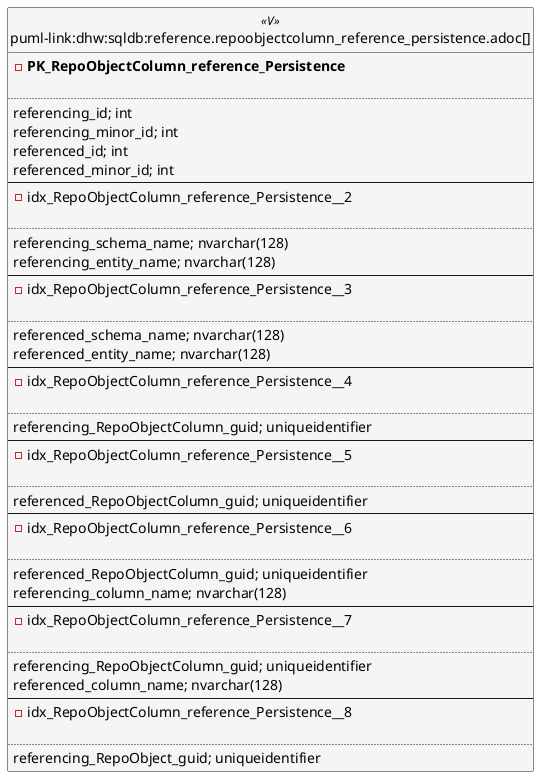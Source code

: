 @startuml
left to right direction
'top to bottom direction
hide circle
'avoide "." issues:
set namespaceSeparator none


skinparam class {
  BackgroundColor White
  BackgroundColor<<FN>> Yellow
  BackgroundColor<<FS>> Yellow
  BackgroundColor<<FT>> LightGray
  BackgroundColor<<IF>> Yellow
  BackgroundColor<<IS>> Yellow
  BackgroundColor<<P>> Aqua
  BackgroundColor<<PC>> Aqua
  BackgroundColor<<SN>> Yellow
  BackgroundColor<<SO>> SlateBlue
  BackgroundColor<<TF>> LightGray
  BackgroundColor<<TR>> Tomato
  BackgroundColor<<U>> White
  BackgroundColor<<V>> WhiteSmoke
  BackgroundColor<<X>> Aqua
  BackgroundColor<<external>> AliceBlue
}


entity "puml-link:dhw:sqldb:reference.repoobjectcolumn_reference_persistence.adoc[]" as reference.RepoObjectColumn_reference_Persistence << V >> {
- **PK_RepoObjectColumn_reference_Persistence**

..
referencing_id; int
referencing_minor_id; int
referenced_id; int
referenced_minor_id; int
--
- idx_RepoObjectColumn_reference_Persistence__2

..
referencing_schema_name; nvarchar(128)
referencing_entity_name; nvarchar(128)
--
- idx_RepoObjectColumn_reference_Persistence__3

..
referenced_schema_name; nvarchar(128)
referenced_entity_name; nvarchar(128)
--
- idx_RepoObjectColumn_reference_Persistence__4

..
referencing_RepoObjectColumn_guid; uniqueidentifier
--
- idx_RepoObjectColumn_reference_Persistence__5

..
referenced_RepoObjectColumn_guid; uniqueidentifier
--
- idx_RepoObjectColumn_reference_Persistence__6

..
referenced_RepoObjectColumn_guid; uniqueidentifier
referencing_column_name; nvarchar(128)
--
- idx_RepoObjectColumn_reference_Persistence__7

..
referencing_RepoObjectColumn_guid; uniqueidentifier
referenced_column_name; nvarchar(128)
--
- idx_RepoObjectColumn_reference_Persistence__8

..
referencing_RepoObject_guid; uniqueidentifier
}


@enduml


